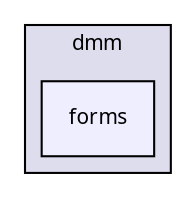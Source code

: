 digraph G {
  compound=true
  node [ fontsize=10, fontname="FreeSans.ttf"];
  edge [ labelfontsize=9, labelfontname="FreeSans.ttf"];
  subgraph clusterdir_26763830a3fe78aac630f3b78d66a9fb {
    graph [ bgcolor="#ddddee", pencolor="black", label="dmm" fontname="FreeSans.ttf", fontsize=10, URL="dir_26763830a3fe78aac630f3b78d66a9fb.html"]
  dir_5bb30d6363d07289d78aaacc71bdcf7d [shape=box, label="forms", style="filled", fillcolor="#eeeeff", pencolor="black", URL="dir_5bb30d6363d07289d78aaacc71bdcf7d.html"];
  }
}
